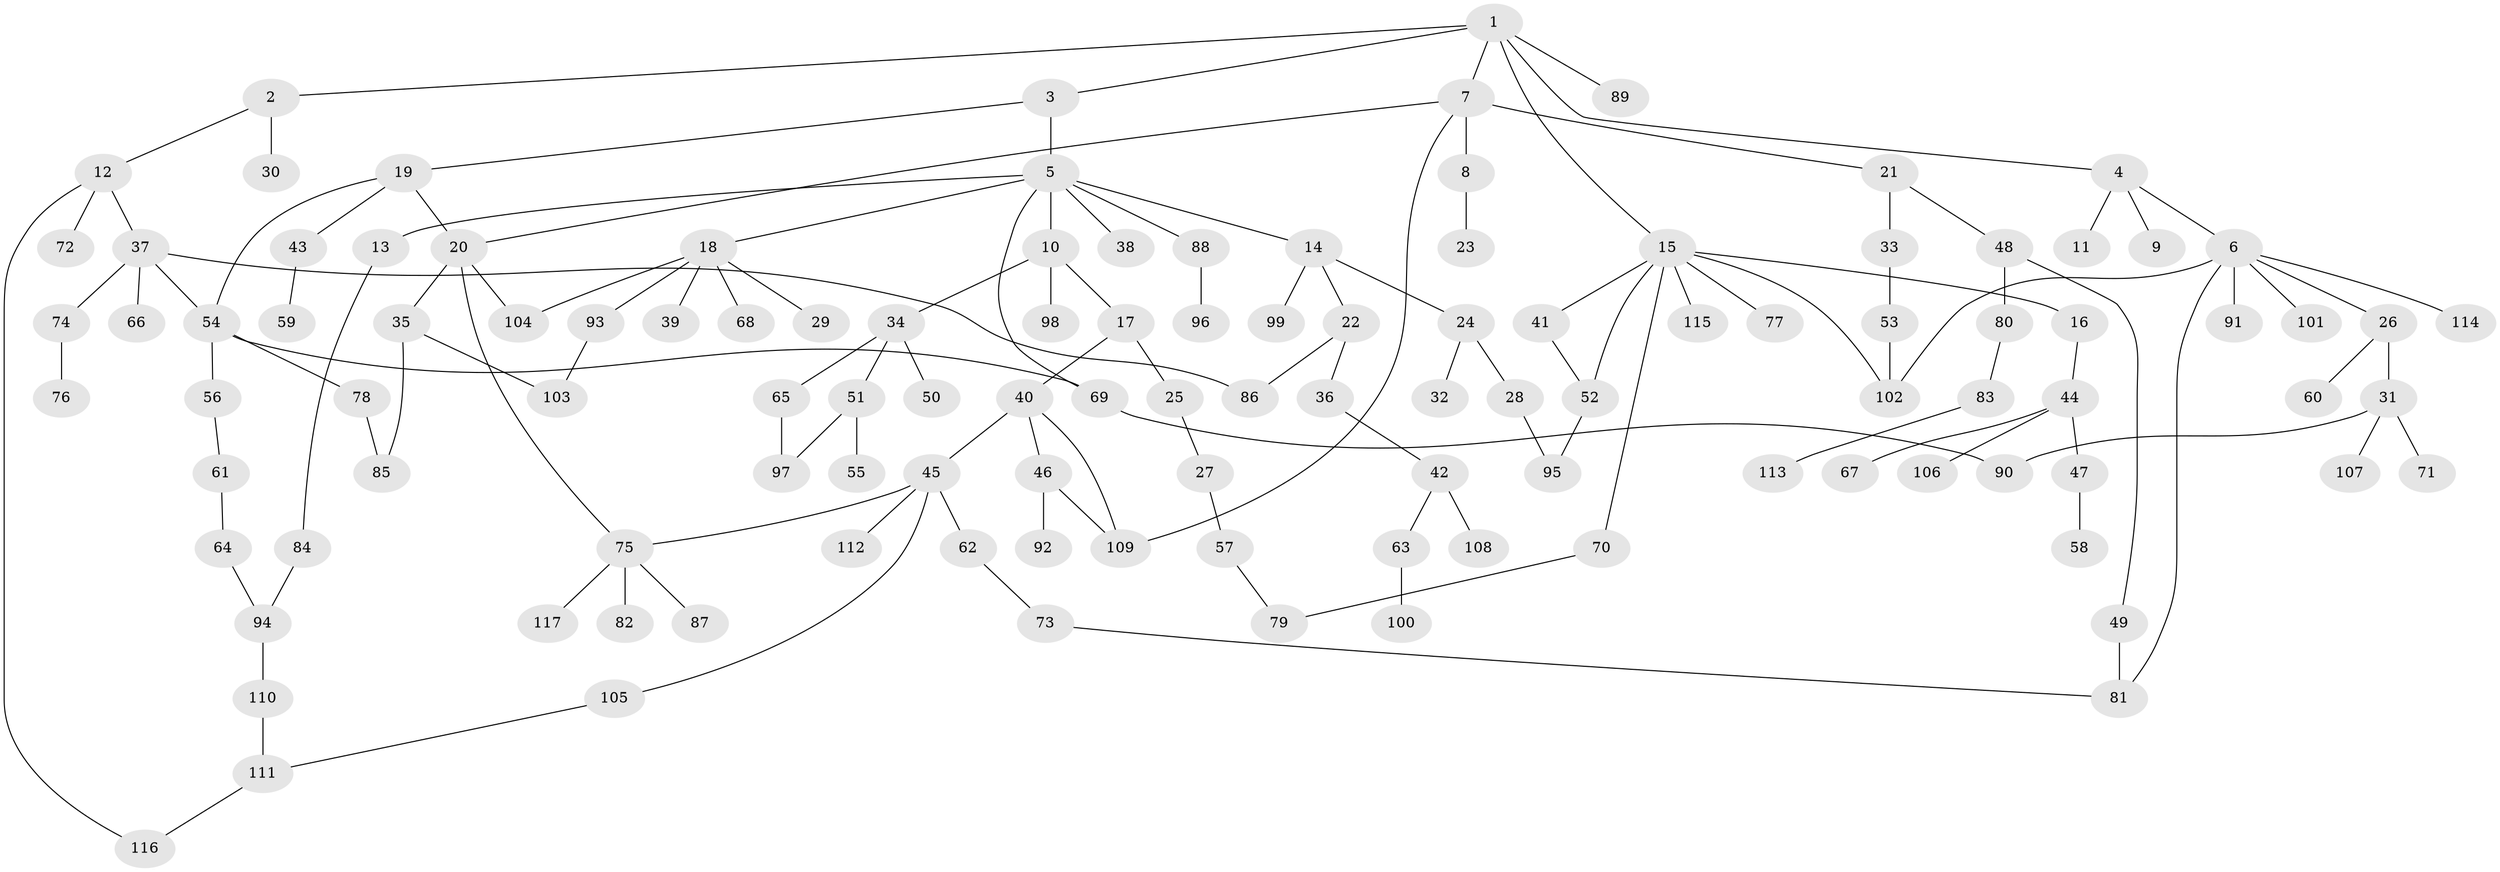 // Generated by graph-tools (version 1.1) at 2025/34/03/09/25 02:34:18]
// undirected, 117 vertices, 138 edges
graph export_dot {
graph [start="1"]
  node [color=gray90,style=filled];
  1;
  2;
  3;
  4;
  5;
  6;
  7;
  8;
  9;
  10;
  11;
  12;
  13;
  14;
  15;
  16;
  17;
  18;
  19;
  20;
  21;
  22;
  23;
  24;
  25;
  26;
  27;
  28;
  29;
  30;
  31;
  32;
  33;
  34;
  35;
  36;
  37;
  38;
  39;
  40;
  41;
  42;
  43;
  44;
  45;
  46;
  47;
  48;
  49;
  50;
  51;
  52;
  53;
  54;
  55;
  56;
  57;
  58;
  59;
  60;
  61;
  62;
  63;
  64;
  65;
  66;
  67;
  68;
  69;
  70;
  71;
  72;
  73;
  74;
  75;
  76;
  77;
  78;
  79;
  80;
  81;
  82;
  83;
  84;
  85;
  86;
  87;
  88;
  89;
  90;
  91;
  92;
  93;
  94;
  95;
  96;
  97;
  98;
  99;
  100;
  101;
  102;
  103;
  104;
  105;
  106;
  107;
  108;
  109;
  110;
  111;
  112;
  113;
  114;
  115;
  116;
  117;
  1 -- 2;
  1 -- 3;
  1 -- 4;
  1 -- 7;
  1 -- 15;
  1 -- 89;
  2 -- 12;
  2 -- 30;
  3 -- 5;
  3 -- 19;
  4 -- 6;
  4 -- 9;
  4 -- 11;
  5 -- 10;
  5 -- 13;
  5 -- 14;
  5 -- 18;
  5 -- 38;
  5 -- 88;
  5 -- 69;
  6 -- 26;
  6 -- 91;
  6 -- 101;
  6 -- 102;
  6 -- 114;
  6 -- 81;
  7 -- 8;
  7 -- 20;
  7 -- 21;
  7 -- 109;
  8 -- 23;
  10 -- 17;
  10 -- 34;
  10 -- 98;
  12 -- 37;
  12 -- 72;
  12 -- 116;
  13 -- 84;
  14 -- 22;
  14 -- 24;
  14 -- 99;
  15 -- 16;
  15 -- 41;
  15 -- 52;
  15 -- 70;
  15 -- 77;
  15 -- 115;
  15 -- 102;
  16 -- 44;
  17 -- 25;
  17 -- 40;
  18 -- 29;
  18 -- 39;
  18 -- 68;
  18 -- 93;
  18 -- 104;
  19 -- 43;
  19 -- 54;
  19 -- 20;
  20 -- 35;
  20 -- 75;
  20 -- 104;
  21 -- 33;
  21 -- 48;
  22 -- 36;
  22 -- 86;
  24 -- 28;
  24 -- 32;
  25 -- 27;
  26 -- 31;
  26 -- 60;
  27 -- 57;
  28 -- 95;
  31 -- 71;
  31 -- 107;
  31 -- 90;
  33 -- 53;
  34 -- 50;
  34 -- 51;
  34 -- 65;
  35 -- 85;
  35 -- 103;
  36 -- 42;
  37 -- 66;
  37 -- 74;
  37 -- 54;
  37 -- 86;
  40 -- 45;
  40 -- 46;
  40 -- 109;
  41 -- 52;
  42 -- 63;
  42 -- 108;
  43 -- 59;
  44 -- 47;
  44 -- 67;
  44 -- 106;
  45 -- 62;
  45 -- 105;
  45 -- 112;
  45 -- 75;
  46 -- 92;
  46 -- 109;
  47 -- 58;
  48 -- 49;
  48 -- 80;
  49 -- 81;
  51 -- 55;
  51 -- 97;
  52 -- 95;
  53 -- 102;
  54 -- 56;
  54 -- 69;
  54 -- 78;
  56 -- 61;
  57 -- 79;
  61 -- 64;
  62 -- 73;
  63 -- 100;
  64 -- 94;
  65 -- 97;
  69 -- 90;
  70 -- 79;
  73 -- 81;
  74 -- 76;
  75 -- 82;
  75 -- 87;
  75 -- 117;
  78 -- 85;
  80 -- 83;
  83 -- 113;
  84 -- 94;
  88 -- 96;
  93 -- 103;
  94 -- 110;
  105 -- 111;
  110 -- 111;
  111 -- 116;
}
